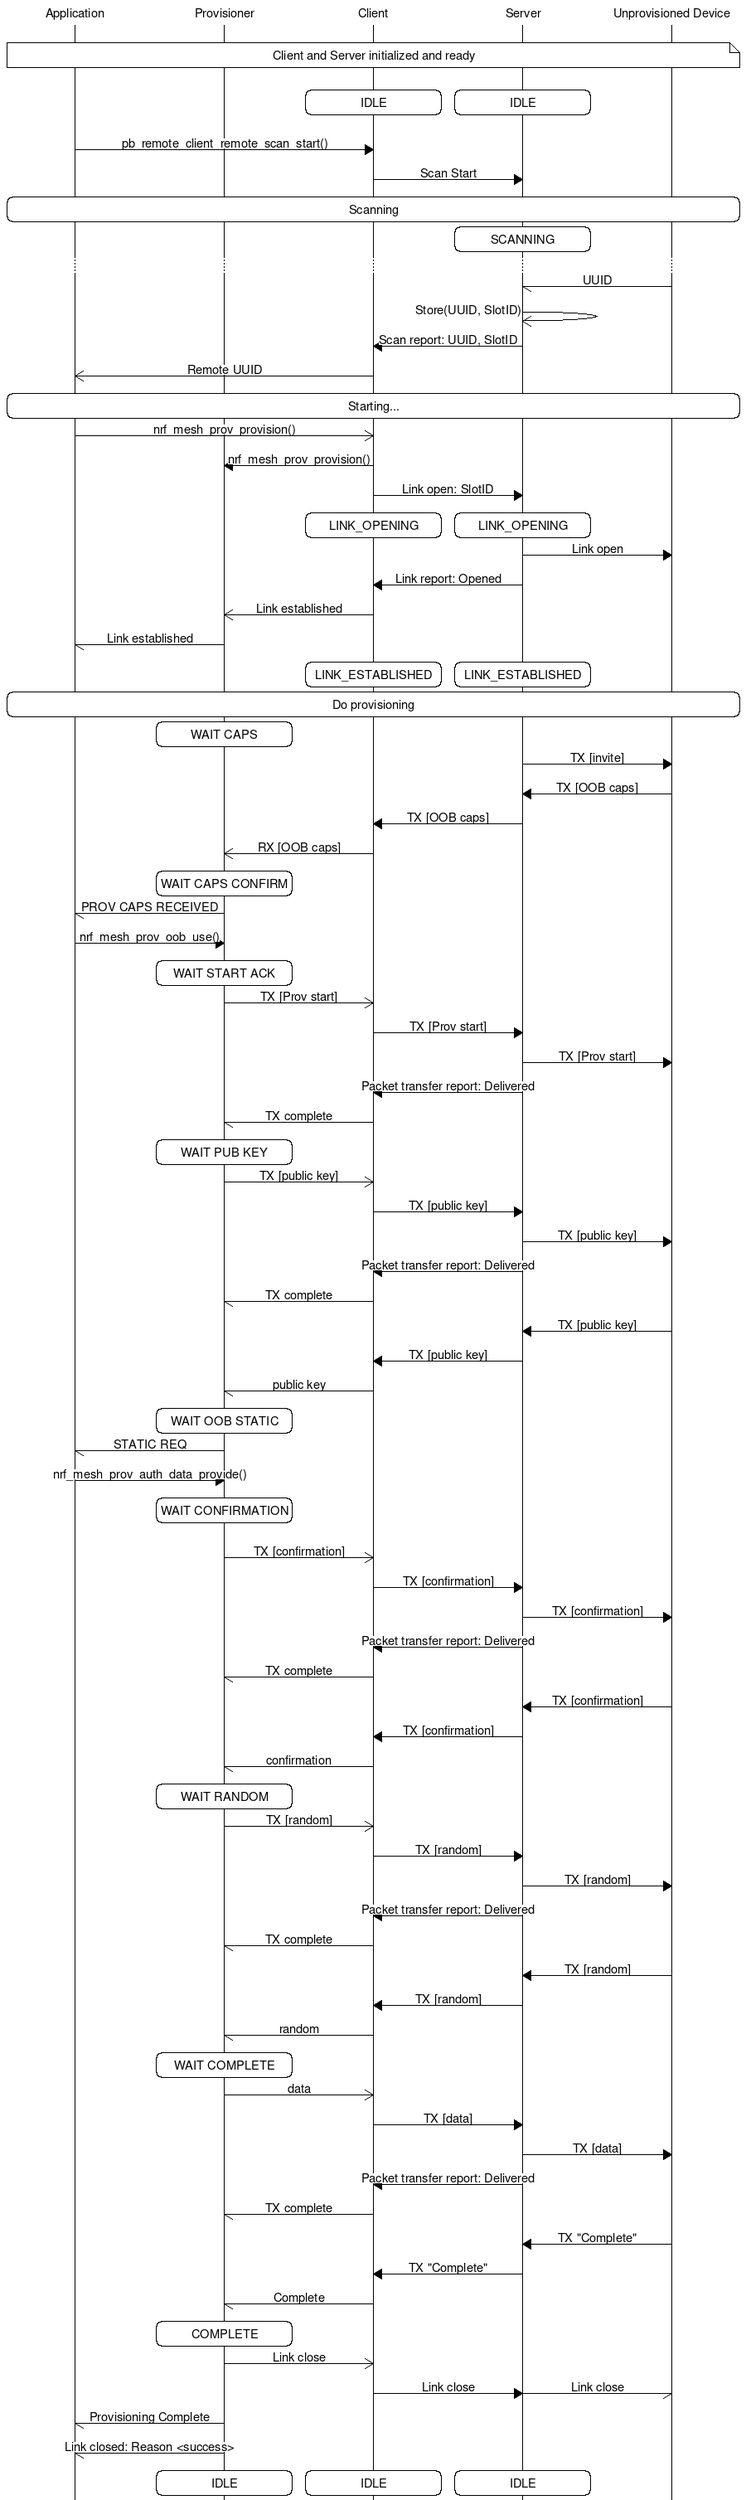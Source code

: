 msc {
    hscale="1.5";
    a[label="Application"], pba [label="Provisioner"], Client, Server, c[label="Unprovisioned Device"];

    |||;
    a note c [label=" Client and Server initialized and ready "];
    |||;

    Client rbox Client [label="IDLE"],
    Server rbox Server [label="IDLE"];
    |||;

    a => Client [label="pb_remote_client_remote_scan_start()"];

    Client => Server [label="Scan Start"];

    a rbox c [label="Scanning"];

    Server rbox Server [label="SCANNING"];
    ...;
    c -> Server [label="UUID"];
    Server =>> Server [label="Store(UUID, SlotID)"];
    Client <= Server [label="Scan report: UUID, SlotID"];
    a <<= Client [label="Remote UUID"];
    a rbox c [label="Starting..."];
    a =>> Client [label="nrf_mesh_prov_provision()"];
    pba <= Client [label="nrf_mesh_prov_provision()"];

    Client => Server [label="Link open: SlotID"];
    Client rbox Client [label="LINK_OPENING"],
    Server rbox Server [label="LINK_OPENING"];

    Server => c      [label="Link open"];
    Client <= Server [label="Link report: Opened"];
    pba <<= Client [label="Link established"];
    a <- pba [label="Link established"];
    Client rbox Client [label="LINK_ESTABLISHED"],
    Server rbox Server [label="LINK_ESTABLISHED"];
    a rbox c [label="Do provisioning"];
    pba rbox pba [label="WAIT CAPS"];
    Server => c      [label="TX [invite]"];
    Server <= c      [label="TX [OOB caps]"];
    Client <= Server [label="TX [OOB caps]"];
    pba <<= Client   [label="RX [OOB caps]"];
    pba rbox pba [label="WAIT CAPS CONFIRM"];
    a <- pba         [label="PROV CAPS RECEIVED"];
    a => pba         [label="nrf_mesh_prov_oob_use()"];
    pba rbox pba     [label="WAIT START ACK"];
    pba =>> Client   [label="TX [Prov start]"];
    Client => Server [label="TX [Prov start]"];
    Server => c      [label="TX [Prov start]"];
    Client <= Server [label="Packet transfer report: Delivered"];
    pba <- Client    [label="TX complete"];
    pba rbox pba [label="WAIT PUB KEY"];
    pba =>> Client   [label="TX [public key]"];
    Client => Server [label="TX [public key]"];
    Server => c      [label="TX [public key]"];
    Client <= Server [label="Packet transfer report: Delivered"];
    pba <- Client    [label="TX complete"];

    Server <= c      [label="TX [public key]"];
    Client <= Server [label="TX [public key]"];
    pba <- Client    [label="public key"];
    pba rbox pba     [label="WAIT OOB STATIC"];
    a <- pba         [label="STATIC REQ"];
    a => pba         [label="nrf_mesh_prov_auth_data_provide()"];
    pba rbox pba     [label="WAIT CONFIRMATION"];
    |||;

    pba =>> Client   [label="TX [confirmation]"];
    Client => Server [label="TX [confirmation]"];
    Server => c      [label="TX [confirmation]"];
    Client <= Server [label="Packet transfer report: Delivered"];
    pba <- Client    [label="TX complete"];

    Server <= c      [label="TX [confirmation]"];
    Client <= Server [label="TX [confirmation]"];
    pba <- Client    [label="confirmation"];

    pba rbox pba [label="WAIT RANDOM"];
    pba =>> Client   [label="TX [random]"];
    Client => Server [label="TX [random]"];
    Server => c      [label="TX [random]"];
    Client <= Server [label="Packet transfer report: Delivered"];
    pba <- Client    [label="TX complete"];

    Server <= c      [label="TX [random]"];
    Client <= Server [label="TX [random]"];
    pba <- Client    [label="random"];
    pba rbox pba [label="WAIT COMPLETE"];
    pba =>> Client   [label="data"];

    Client => Server [label="TX [data]"];
    Server => c      [label="TX [data]"];
    Client <= Server [label="Packet transfer report: Delivered"];
    pba <- Client    [label="TX complete"];

    Server <= c [label="TX \"Complete\""];
    Server => Client [label="TX \"Complete\""];
    pba <- Client    [label="Complete"];
    pba rbox pba [label="COMPLETE"];
    pba =>> Client   [label="Link close"];
    Client => Server [label="Link close"],
    Server -> c [label="Link close"];

    a <- pba [label="Provisioning Complete"];
    a <- pba [label="Link closed: Reason <success>"];

    pba rbox pba [label="IDLE"],
    Server rbox Server [label="IDLE"],
    Client rbox Client [label="IDLE"];
}
